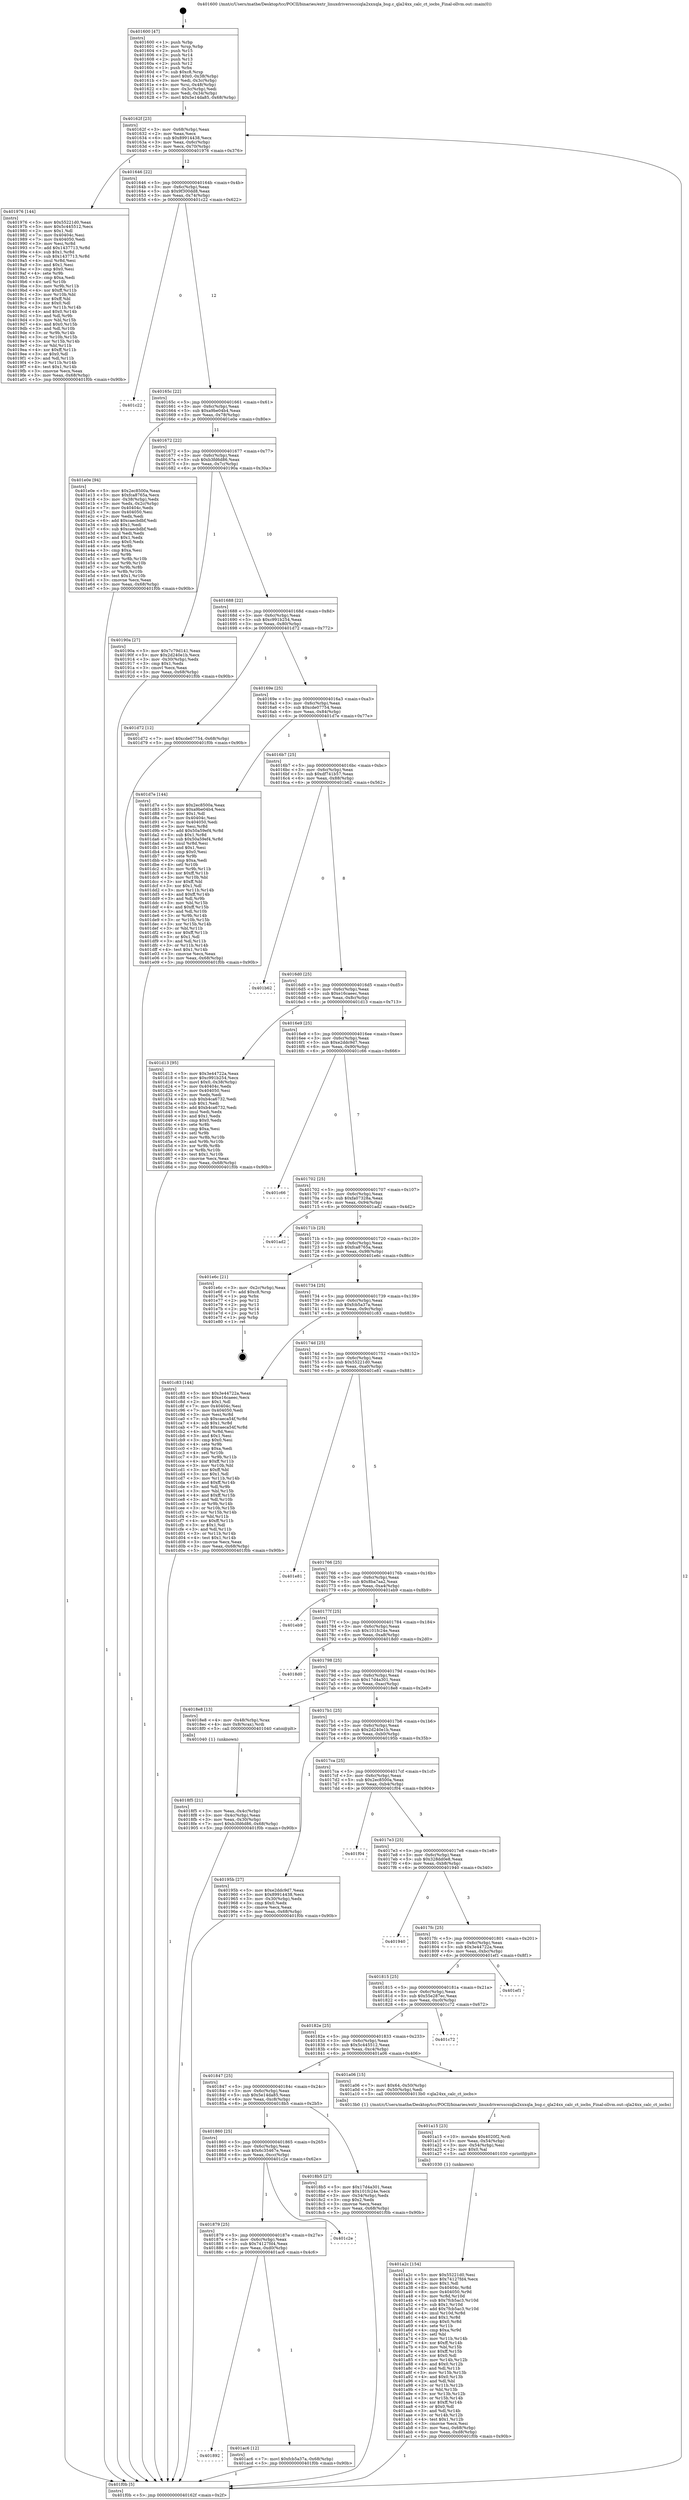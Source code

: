 digraph "0x401600" {
  label = "0x401600 (/mnt/c/Users/mathe/Desktop/tcc/POCII/binaries/extr_linuxdriversscsiqla2xxxqla_bsg.c_qla24xx_calc_ct_iocbs_Final-ollvm.out::main(0))"
  labelloc = "t"
  node[shape=record]

  Entry [label="",width=0.3,height=0.3,shape=circle,fillcolor=black,style=filled]
  "0x40162f" [label="{
     0x40162f [23]\l
     | [instrs]\l
     &nbsp;&nbsp;0x40162f \<+3\>: mov -0x68(%rbp),%eax\l
     &nbsp;&nbsp;0x401632 \<+2\>: mov %eax,%ecx\l
     &nbsp;&nbsp;0x401634 \<+6\>: sub $0x89914438,%ecx\l
     &nbsp;&nbsp;0x40163a \<+3\>: mov %eax,-0x6c(%rbp)\l
     &nbsp;&nbsp;0x40163d \<+3\>: mov %ecx,-0x70(%rbp)\l
     &nbsp;&nbsp;0x401640 \<+6\>: je 0000000000401976 \<main+0x376\>\l
  }"]
  "0x401976" [label="{
     0x401976 [144]\l
     | [instrs]\l
     &nbsp;&nbsp;0x401976 \<+5\>: mov $0x55221d0,%eax\l
     &nbsp;&nbsp;0x40197b \<+5\>: mov $0x5c445512,%ecx\l
     &nbsp;&nbsp;0x401980 \<+2\>: mov $0x1,%dl\l
     &nbsp;&nbsp;0x401982 \<+7\>: mov 0x40404c,%esi\l
     &nbsp;&nbsp;0x401989 \<+7\>: mov 0x404050,%edi\l
     &nbsp;&nbsp;0x401990 \<+3\>: mov %esi,%r8d\l
     &nbsp;&nbsp;0x401993 \<+7\>: add $0x1437713,%r8d\l
     &nbsp;&nbsp;0x40199a \<+4\>: sub $0x1,%r8d\l
     &nbsp;&nbsp;0x40199e \<+7\>: sub $0x1437713,%r8d\l
     &nbsp;&nbsp;0x4019a5 \<+4\>: imul %r8d,%esi\l
     &nbsp;&nbsp;0x4019a9 \<+3\>: and $0x1,%esi\l
     &nbsp;&nbsp;0x4019ac \<+3\>: cmp $0x0,%esi\l
     &nbsp;&nbsp;0x4019af \<+4\>: sete %r9b\l
     &nbsp;&nbsp;0x4019b3 \<+3\>: cmp $0xa,%edi\l
     &nbsp;&nbsp;0x4019b6 \<+4\>: setl %r10b\l
     &nbsp;&nbsp;0x4019ba \<+3\>: mov %r9b,%r11b\l
     &nbsp;&nbsp;0x4019bd \<+4\>: xor $0xff,%r11b\l
     &nbsp;&nbsp;0x4019c1 \<+3\>: mov %r10b,%bl\l
     &nbsp;&nbsp;0x4019c4 \<+3\>: xor $0xff,%bl\l
     &nbsp;&nbsp;0x4019c7 \<+3\>: xor $0x0,%dl\l
     &nbsp;&nbsp;0x4019ca \<+3\>: mov %r11b,%r14b\l
     &nbsp;&nbsp;0x4019cd \<+4\>: and $0x0,%r14b\l
     &nbsp;&nbsp;0x4019d1 \<+3\>: and %dl,%r9b\l
     &nbsp;&nbsp;0x4019d4 \<+3\>: mov %bl,%r15b\l
     &nbsp;&nbsp;0x4019d7 \<+4\>: and $0x0,%r15b\l
     &nbsp;&nbsp;0x4019db \<+3\>: and %dl,%r10b\l
     &nbsp;&nbsp;0x4019de \<+3\>: or %r9b,%r14b\l
     &nbsp;&nbsp;0x4019e1 \<+3\>: or %r10b,%r15b\l
     &nbsp;&nbsp;0x4019e4 \<+3\>: xor %r15b,%r14b\l
     &nbsp;&nbsp;0x4019e7 \<+3\>: or %bl,%r11b\l
     &nbsp;&nbsp;0x4019ea \<+4\>: xor $0xff,%r11b\l
     &nbsp;&nbsp;0x4019ee \<+3\>: or $0x0,%dl\l
     &nbsp;&nbsp;0x4019f1 \<+3\>: and %dl,%r11b\l
     &nbsp;&nbsp;0x4019f4 \<+3\>: or %r11b,%r14b\l
     &nbsp;&nbsp;0x4019f7 \<+4\>: test $0x1,%r14b\l
     &nbsp;&nbsp;0x4019fb \<+3\>: cmovne %ecx,%eax\l
     &nbsp;&nbsp;0x4019fe \<+3\>: mov %eax,-0x68(%rbp)\l
     &nbsp;&nbsp;0x401a01 \<+5\>: jmp 0000000000401f0b \<main+0x90b\>\l
  }"]
  "0x401646" [label="{
     0x401646 [22]\l
     | [instrs]\l
     &nbsp;&nbsp;0x401646 \<+5\>: jmp 000000000040164b \<main+0x4b\>\l
     &nbsp;&nbsp;0x40164b \<+3\>: mov -0x6c(%rbp),%eax\l
     &nbsp;&nbsp;0x40164e \<+5\>: sub $0x9f300dd8,%eax\l
     &nbsp;&nbsp;0x401653 \<+3\>: mov %eax,-0x74(%rbp)\l
     &nbsp;&nbsp;0x401656 \<+6\>: je 0000000000401c22 \<main+0x622\>\l
  }"]
  Exit [label="",width=0.3,height=0.3,shape=circle,fillcolor=black,style=filled,peripheries=2]
  "0x401c22" [label="{
     0x401c22\l
  }", style=dashed]
  "0x40165c" [label="{
     0x40165c [22]\l
     | [instrs]\l
     &nbsp;&nbsp;0x40165c \<+5\>: jmp 0000000000401661 \<main+0x61\>\l
     &nbsp;&nbsp;0x401661 \<+3\>: mov -0x6c(%rbp),%eax\l
     &nbsp;&nbsp;0x401664 \<+5\>: sub $0xa9be04b4,%eax\l
     &nbsp;&nbsp;0x401669 \<+3\>: mov %eax,-0x78(%rbp)\l
     &nbsp;&nbsp;0x40166c \<+6\>: je 0000000000401e0e \<main+0x80e\>\l
  }"]
  "0x401892" [label="{
     0x401892\l
  }", style=dashed]
  "0x401e0e" [label="{
     0x401e0e [94]\l
     | [instrs]\l
     &nbsp;&nbsp;0x401e0e \<+5\>: mov $0x2ec8500a,%eax\l
     &nbsp;&nbsp;0x401e13 \<+5\>: mov $0xfca8765a,%ecx\l
     &nbsp;&nbsp;0x401e18 \<+3\>: mov -0x38(%rbp),%edx\l
     &nbsp;&nbsp;0x401e1b \<+3\>: mov %edx,-0x2c(%rbp)\l
     &nbsp;&nbsp;0x401e1e \<+7\>: mov 0x40404c,%edx\l
     &nbsp;&nbsp;0x401e25 \<+7\>: mov 0x404050,%esi\l
     &nbsp;&nbsp;0x401e2c \<+2\>: mov %edx,%edi\l
     &nbsp;&nbsp;0x401e2e \<+6\>: add $0xcaecbdbf,%edi\l
     &nbsp;&nbsp;0x401e34 \<+3\>: sub $0x1,%edi\l
     &nbsp;&nbsp;0x401e37 \<+6\>: sub $0xcaecbdbf,%edi\l
     &nbsp;&nbsp;0x401e3d \<+3\>: imul %edi,%edx\l
     &nbsp;&nbsp;0x401e40 \<+3\>: and $0x1,%edx\l
     &nbsp;&nbsp;0x401e43 \<+3\>: cmp $0x0,%edx\l
     &nbsp;&nbsp;0x401e46 \<+4\>: sete %r8b\l
     &nbsp;&nbsp;0x401e4a \<+3\>: cmp $0xa,%esi\l
     &nbsp;&nbsp;0x401e4d \<+4\>: setl %r9b\l
     &nbsp;&nbsp;0x401e51 \<+3\>: mov %r8b,%r10b\l
     &nbsp;&nbsp;0x401e54 \<+3\>: and %r9b,%r10b\l
     &nbsp;&nbsp;0x401e57 \<+3\>: xor %r9b,%r8b\l
     &nbsp;&nbsp;0x401e5a \<+3\>: or %r8b,%r10b\l
     &nbsp;&nbsp;0x401e5d \<+4\>: test $0x1,%r10b\l
     &nbsp;&nbsp;0x401e61 \<+3\>: cmovne %ecx,%eax\l
     &nbsp;&nbsp;0x401e64 \<+3\>: mov %eax,-0x68(%rbp)\l
     &nbsp;&nbsp;0x401e67 \<+5\>: jmp 0000000000401f0b \<main+0x90b\>\l
  }"]
  "0x401672" [label="{
     0x401672 [22]\l
     | [instrs]\l
     &nbsp;&nbsp;0x401672 \<+5\>: jmp 0000000000401677 \<main+0x77\>\l
     &nbsp;&nbsp;0x401677 \<+3\>: mov -0x6c(%rbp),%eax\l
     &nbsp;&nbsp;0x40167a \<+5\>: sub $0xb3fd6d86,%eax\l
     &nbsp;&nbsp;0x40167f \<+3\>: mov %eax,-0x7c(%rbp)\l
     &nbsp;&nbsp;0x401682 \<+6\>: je 000000000040190a \<main+0x30a\>\l
  }"]
  "0x401ac6" [label="{
     0x401ac6 [12]\l
     | [instrs]\l
     &nbsp;&nbsp;0x401ac6 \<+7\>: movl $0xfcb5a37a,-0x68(%rbp)\l
     &nbsp;&nbsp;0x401acd \<+5\>: jmp 0000000000401f0b \<main+0x90b\>\l
  }"]
  "0x40190a" [label="{
     0x40190a [27]\l
     | [instrs]\l
     &nbsp;&nbsp;0x40190a \<+5\>: mov $0x7c79d141,%eax\l
     &nbsp;&nbsp;0x40190f \<+5\>: mov $0x2d240e1b,%ecx\l
     &nbsp;&nbsp;0x401914 \<+3\>: mov -0x30(%rbp),%edx\l
     &nbsp;&nbsp;0x401917 \<+3\>: cmp $0x1,%edx\l
     &nbsp;&nbsp;0x40191a \<+3\>: cmovl %ecx,%eax\l
     &nbsp;&nbsp;0x40191d \<+3\>: mov %eax,-0x68(%rbp)\l
     &nbsp;&nbsp;0x401920 \<+5\>: jmp 0000000000401f0b \<main+0x90b\>\l
  }"]
  "0x401688" [label="{
     0x401688 [22]\l
     | [instrs]\l
     &nbsp;&nbsp;0x401688 \<+5\>: jmp 000000000040168d \<main+0x8d\>\l
     &nbsp;&nbsp;0x40168d \<+3\>: mov -0x6c(%rbp),%eax\l
     &nbsp;&nbsp;0x401690 \<+5\>: sub $0xc991b254,%eax\l
     &nbsp;&nbsp;0x401695 \<+3\>: mov %eax,-0x80(%rbp)\l
     &nbsp;&nbsp;0x401698 \<+6\>: je 0000000000401d72 \<main+0x772\>\l
  }"]
  "0x401879" [label="{
     0x401879 [25]\l
     | [instrs]\l
     &nbsp;&nbsp;0x401879 \<+5\>: jmp 000000000040187e \<main+0x27e\>\l
     &nbsp;&nbsp;0x40187e \<+3\>: mov -0x6c(%rbp),%eax\l
     &nbsp;&nbsp;0x401881 \<+5\>: sub $0x74127fd4,%eax\l
     &nbsp;&nbsp;0x401886 \<+6\>: mov %eax,-0xd0(%rbp)\l
     &nbsp;&nbsp;0x40188c \<+6\>: je 0000000000401ac6 \<main+0x4c6\>\l
  }"]
  "0x401d72" [label="{
     0x401d72 [12]\l
     | [instrs]\l
     &nbsp;&nbsp;0x401d72 \<+7\>: movl $0xcde07754,-0x68(%rbp)\l
     &nbsp;&nbsp;0x401d79 \<+5\>: jmp 0000000000401f0b \<main+0x90b\>\l
  }"]
  "0x40169e" [label="{
     0x40169e [25]\l
     | [instrs]\l
     &nbsp;&nbsp;0x40169e \<+5\>: jmp 00000000004016a3 \<main+0xa3\>\l
     &nbsp;&nbsp;0x4016a3 \<+3\>: mov -0x6c(%rbp),%eax\l
     &nbsp;&nbsp;0x4016a6 \<+5\>: sub $0xcde07754,%eax\l
     &nbsp;&nbsp;0x4016ab \<+6\>: mov %eax,-0x84(%rbp)\l
     &nbsp;&nbsp;0x4016b1 \<+6\>: je 0000000000401d7e \<main+0x77e\>\l
  }"]
  "0x401c2e" [label="{
     0x401c2e\l
  }", style=dashed]
  "0x401d7e" [label="{
     0x401d7e [144]\l
     | [instrs]\l
     &nbsp;&nbsp;0x401d7e \<+5\>: mov $0x2ec8500a,%eax\l
     &nbsp;&nbsp;0x401d83 \<+5\>: mov $0xa9be04b4,%ecx\l
     &nbsp;&nbsp;0x401d88 \<+2\>: mov $0x1,%dl\l
     &nbsp;&nbsp;0x401d8a \<+7\>: mov 0x40404c,%esi\l
     &nbsp;&nbsp;0x401d91 \<+7\>: mov 0x404050,%edi\l
     &nbsp;&nbsp;0x401d98 \<+3\>: mov %esi,%r8d\l
     &nbsp;&nbsp;0x401d9b \<+7\>: add $0x50a59ef4,%r8d\l
     &nbsp;&nbsp;0x401da2 \<+4\>: sub $0x1,%r8d\l
     &nbsp;&nbsp;0x401da6 \<+7\>: sub $0x50a59ef4,%r8d\l
     &nbsp;&nbsp;0x401dad \<+4\>: imul %r8d,%esi\l
     &nbsp;&nbsp;0x401db1 \<+3\>: and $0x1,%esi\l
     &nbsp;&nbsp;0x401db4 \<+3\>: cmp $0x0,%esi\l
     &nbsp;&nbsp;0x401db7 \<+4\>: sete %r9b\l
     &nbsp;&nbsp;0x401dbb \<+3\>: cmp $0xa,%edi\l
     &nbsp;&nbsp;0x401dbe \<+4\>: setl %r10b\l
     &nbsp;&nbsp;0x401dc2 \<+3\>: mov %r9b,%r11b\l
     &nbsp;&nbsp;0x401dc5 \<+4\>: xor $0xff,%r11b\l
     &nbsp;&nbsp;0x401dc9 \<+3\>: mov %r10b,%bl\l
     &nbsp;&nbsp;0x401dcc \<+3\>: xor $0xff,%bl\l
     &nbsp;&nbsp;0x401dcf \<+3\>: xor $0x1,%dl\l
     &nbsp;&nbsp;0x401dd2 \<+3\>: mov %r11b,%r14b\l
     &nbsp;&nbsp;0x401dd5 \<+4\>: and $0xff,%r14b\l
     &nbsp;&nbsp;0x401dd9 \<+3\>: and %dl,%r9b\l
     &nbsp;&nbsp;0x401ddc \<+3\>: mov %bl,%r15b\l
     &nbsp;&nbsp;0x401ddf \<+4\>: and $0xff,%r15b\l
     &nbsp;&nbsp;0x401de3 \<+3\>: and %dl,%r10b\l
     &nbsp;&nbsp;0x401de6 \<+3\>: or %r9b,%r14b\l
     &nbsp;&nbsp;0x401de9 \<+3\>: or %r10b,%r15b\l
     &nbsp;&nbsp;0x401dec \<+3\>: xor %r15b,%r14b\l
     &nbsp;&nbsp;0x401def \<+3\>: or %bl,%r11b\l
     &nbsp;&nbsp;0x401df2 \<+4\>: xor $0xff,%r11b\l
     &nbsp;&nbsp;0x401df6 \<+3\>: or $0x1,%dl\l
     &nbsp;&nbsp;0x401df9 \<+3\>: and %dl,%r11b\l
     &nbsp;&nbsp;0x401dfc \<+3\>: or %r11b,%r14b\l
     &nbsp;&nbsp;0x401dff \<+4\>: test $0x1,%r14b\l
     &nbsp;&nbsp;0x401e03 \<+3\>: cmovne %ecx,%eax\l
     &nbsp;&nbsp;0x401e06 \<+3\>: mov %eax,-0x68(%rbp)\l
     &nbsp;&nbsp;0x401e09 \<+5\>: jmp 0000000000401f0b \<main+0x90b\>\l
  }"]
  "0x4016b7" [label="{
     0x4016b7 [25]\l
     | [instrs]\l
     &nbsp;&nbsp;0x4016b7 \<+5\>: jmp 00000000004016bc \<main+0xbc\>\l
     &nbsp;&nbsp;0x4016bc \<+3\>: mov -0x6c(%rbp),%eax\l
     &nbsp;&nbsp;0x4016bf \<+5\>: sub $0xdf741b57,%eax\l
     &nbsp;&nbsp;0x4016c4 \<+6\>: mov %eax,-0x88(%rbp)\l
     &nbsp;&nbsp;0x4016ca \<+6\>: je 0000000000401b62 \<main+0x562\>\l
  }"]
  "0x401a2c" [label="{
     0x401a2c [154]\l
     | [instrs]\l
     &nbsp;&nbsp;0x401a2c \<+5\>: mov $0x55221d0,%esi\l
     &nbsp;&nbsp;0x401a31 \<+5\>: mov $0x74127fd4,%ecx\l
     &nbsp;&nbsp;0x401a36 \<+2\>: mov $0x1,%dl\l
     &nbsp;&nbsp;0x401a38 \<+8\>: mov 0x40404c,%r8d\l
     &nbsp;&nbsp;0x401a40 \<+8\>: mov 0x404050,%r9d\l
     &nbsp;&nbsp;0x401a48 \<+3\>: mov %r8d,%r10d\l
     &nbsp;&nbsp;0x401a4b \<+7\>: sub $0x7fcb5ac3,%r10d\l
     &nbsp;&nbsp;0x401a52 \<+4\>: sub $0x1,%r10d\l
     &nbsp;&nbsp;0x401a56 \<+7\>: add $0x7fcb5ac3,%r10d\l
     &nbsp;&nbsp;0x401a5d \<+4\>: imul %r10d,%r8d\l
     &nbsp;&nbsp;0x401a61 \<+4\>: and $0x1,%r8d\l
     &nbsp;&nbsp;0x401a65 \<+4\>: cmp $0x0,%r8d\l
     &nbsp;&nbsp;0x401a69 \<+4\>: sete %r11b\l
     &nbsp;&nbsp;0x401a6d \<+4\>: cmp $0xa,%r9d\l
     &nbsp;&nbsp;0x401a71 \<+3\>: setl %bl\l
     &nbsp;&nbsp;0x401a74 \<+3\>: mov %r11b,%r14b\l
     &nbsp;&nbsp;0x401a77 \<+4\>: xor $0xff,%r14b\l
     &nbsp;&nbsp;0x401a7b \<+3\>: mov %bl,%r15b\l
     &nbsp;&nbsp;0x401a7e \<+4\>: xor $0xff,%r15b\l
     &nbsp;&nbsp;0x401a82 \<+3\>: xor $0x0,%dl\l
     &nbsp;&nbsp;0x401a85 \<+3\>: mov %r14b,%r12b\l
     &nbsp;&nbsp;0x401a88 \<+4\>: and $0x0,%r12b\l
     &nbsp;&nbsp;0x401a8c \<+3\>: and %dl,%r11b\l
     &nbsp;&nbsp;0x401a8f \<+3\>: mov %r15b,%r13b\l
     &nbsp;&nbsp;0x401a92 \<+4\>: and $0x0,%r13b\l
     &nbsp;&nbsp;0x401a96 \<+2\>: and %dl,%bl\l
     &nbsp;&nbsp;0x401a98 \<+3\>: or %r11b,%r12b\l
     &nbsp;&nbsp;0x401a9b \<+3\>: or %bl,%r13b\l
     &nbsp;&nbsp;0x401a9e \<+3\>: xor %r13b,%r12b\l
     &nbsp;&nbsp;0x401aa1 \<+3\>: or %r15b,%r14b\l
     &nbsp;&nbsp;0x401aa4 \<+4\>: xor $0xff,%r14b\l
     &nbsp;&nbsp;0x401aa8 \<+3\>: or $0x0,%dl\l
     &nbsp;&nbsp;0x401aab \<+3\>: and %dl,%r14b\l
     &nbsp;&nbsp;0x401aae \<+3\>: or %r14b,%r12b\l
     &nbsp;&nbsp;0x401ab1 \<+4\>: test $0x1,%r12b\l
     &nbsp;&nbsp;0x401ab5 \<+3\>: cmovne %ecx,%esi\l
     &nbsp;&nbsp;0x401ab8 \<+3\>: mov %esi,-0x68(%rbp)\l
     &nbsp;&nbsp;0x401abb \<+6\>: mov %eax,-0xd8(%rbp)\l
     &nbsp;&nbsp;0x401ac1 \<+5\>: jmp 0000000000401f0b \<main+0x90b\>\l
  }"]
  "0x401b62" [label="{
     0x401b62\l
  }", style=dashed]
  "0x4016d0" [label="{
     0x4016d0 [25]\l
     | [instrs]\l
     &nbsp;&nbsp;0x4016d0 \<+5\>: jmp 00000000004016d5 \<main+0xd5\>\l
     &nbsp;&nbsp;0x4016d5 \<+3\>: mov -0x6c(%rbp),%eax\l
     &nbsp;&nbsp;0x4016d8 \<+5\>: sub $0xe16caeec,%eax\l
     &nbsp;&nbsp;0x4016dd \<+6\>: mov %eax,-0x8c(%rbp)\l
     &nbsp;&nbsp;0x4016e3 \<+6\>: je 0000000000401d13 \<main+0x713\>\l
  }"]
  "0x401a15" [label="{
     0x401a15 [23]\l
     | [instrs]\l
     &nbsp;&nbsp;0x401a15 \<+10\>: movabs $0x4020f2,%rdi\l
     &nbsp;&nbsp;0x401a1f \<+3\>: mov %eax,-0x54(%rbp)\l
     &nbsp;&nbsp;0x401a22 \<+3\>: mov -0x54(%rbp),%esi\l
     &nbsp;&nbsp;0x401a25 \<+2\>: mov $0x0,%al\l
     &nbsp;&nbsp;0x401a27 \<+5\>: call 0000000000401030 \<printf@plt\>\l
     | [calls]\l
     &nbsp;&nbsp;0x401030 \{1\} (unknown)\l
  }"]
  "0x401d13" [label="{
     0x401d13 [95]\l
     | [instrs]\l
     &nbsp;&nbsp;0x401d13 \<+5\>: mov $0x3e44722a,%eax\l
     &nbsp;&nbsp;0x401d18 \<+5\>: mov $0xc991b254,%ecx\l
     &nbsp;&nbsp;0x401d1d \<+7\>: movl $0x0,-0x38(%rbp)\l
     &nbsp;&nbsp;0x401d24 \<+7\>: mov 0x40404c,%edx\l
     &nbsp;&nbsp;0x401d2b \<+7\>: mov 0x404050,%esi\l
     &nbsp;&nbsp;0x401d32 \<+2\>: mov %edx,%edi\l
     &nbsp;&nbsp;0x401d34 \<+6\>: sub $0xb4ca6732,%edi\l
     &nbsp;&nbsp;0x401d3a \<+3\>: sub $0x1,%edi\l
     &nbsp;&nbsp;0x401d3d \<+6\>: add $0xb4ca6732,%edi\l
     &nbsp;&nbsp;0x401d43 \<+3\>: imul %edi,%edx\l
     &nbsp;&nbsp;0x401d46 \<+3\>: and $0x1,%edx\l
     &nbsp;&nbsp;0x401d49 \<+3\>: cmp $0x0,%edx\l
     &nbsp;&nbsp;0x401d4c \<+4\>: sete %r8b\l
     &nbsp;&nbsp;0x401d50 \<+3\>: cmp $0xa,%esi\l
     &nbsp;&nbsp;0x401d53 \<+4\>: setl %r9b\l
     &nbsp;&nbsp;0x401d57 \<+3\>: mov %r8b,%r10b\l
     &nbsp;&nbsp;0x401d5a \<+3\>: and %r9b,%r10b\l
     &nbsp;&nbsp;0x401d5d \<+3\>: xor %r9b,%r8b\l
     &nbsp;&nbsp;0x401d60 \<+3\>: or %r8b,%r10b\l
     &nbsp;&nbsp;0x401d63 \<+4\>: test $0x1,%r10b\l
     &nbsp;&nbsp;0x401d67 \<+3\>: cmovne %ecx,%eax\l
     &nbsp;&nbsp;0x401d6a \<+3\>: mov %eax,-0x68(%rbp)\l
     &nbsp;&nbsp;0x401d6d \<+5\>: jmp 0000000000401f0b \<main+0x90b\>\l
  }"]
  "0x4016e9" [label="{
     0x4016e9 [25]\l
     | [instrs]\l
     &nbsp;&nbsp;0x4016e9 \<+5\>: jmp 00000000004016ee \<main+0xee\>\l
     &nbsp;&nbsp;0x4016ee \<+3\>: mov -0x6c(%rbp),%eax\l
     &nbsp;&nbsp;0x4016f1 \<+5\>: sub $0xe2ddc9d7,%eax\l
     &nbsp;&nbsp;0x4016f6 \<+6\>: mov %eax,-0x90(%rbp)\l
     &nbsp;&nbsp;0x4016fc \<+6\>: je 0000000000401c66 \<main+0x666\>\l
  }"]
  "0x4018f5" [label="{
     0x4018f5 [21]\l
     | [instrs]\l
     &nbsp;&nbsp;0x4018f5 \<+3\>: mov %eax,-0x4c(%rbp)\l
     &nbsp;&nbsp;0x4018f8 \<+3\>: mov -0x4c(%rbp),%eax\l
     &nbsp;&nbsp;0x4018fb \<+3\>: mov %eax,-0x30(%rbp)\l
     &nbsp;&nbsp;0x4018fe \<+7\>: movl $0xb3fd6d86,-0x68(%rbp)\l
     &nbsp;&nbsp;0x401905 \<+5\>: jmp 0000000000401f0b \<main+0x90b\>\l
  }"]
  "0x401c66" [label="{
     0x401c66\l
  }", style=dashed]
  "0x401702" [label="{
     0x401702 [25]\l
     | [instrs]\l
     &nbsp;&nbsp;0x401702 \<+5\>: jmp 0000000000401707 \<main+0x107\>\l
     &nbsp;&nbsp;0x401707 \<+3\>: mov -0x6c(%rbp),%eax\l
     &nbsp;&nbsp;0x40170a \<+5\>: sub $0xfa07328a,%eax\l
     &nbsp;&nbsp;0x40170f \<+6\>: mov %eax,-0x94(%rbp)\l
     &nbsp;&nbsp;0x401715 \<+6\>: je 0000000000401ad2 \<main+0x4d2\>\l
  }"]
  "0x401600" [label="{
     0x401600 [47]\l
     | [instrs]\l
     &nbsp;&nbsp;0x401600 \<+1\>: push %rbp\l
     &nbsp;&nbsp;0x401601 \<+3\>: mov %rsp,%rbp\l
     &nbsp;&nbsp;0x401604 \<+2\>: push %r15\l
     &nbsp;&nbsp;0x401606 \<+2\>: push %r14\l
     &nbsp;&nbsp;0x401608 \<+2\>: push %r13\l
     &nbsp;&nbsp;0x40160a \<+2\>: push %r12\l
     &nbsp;&nbsp;0x40160c \<+1\>: push %rbx\l
     &nbsp;&nbsp;0x40160d \<+7\>: sub $0xc8,%rsp\l
     &nbsp;&nbsp;0x401614 \<+7\>: movl $0x0,-0x38(%rbp)\l
     &nbsp;&nbsp;0x40161b \<+3\>: mov %edi,-0x3c(%rbp)\l
     &nbsp;&nbsp;0x40161e \<+4\>: mov %rsi,-0x48(%rbp)\l
     &nbsp;&nbsp;0x401622 \<+3\>: mov -0x3c(%rbp),%edi\l
     &nbsp;&nbsp;0x401625 \<+3\>: mov %edi,-0x34(%rbp)\l
     &nbsp;&nbsp;0x401628 \<+7\>: movl $0x5e14da85,-0x68(%rbp)\l
  }"]
  "0x401ad2" [label="{
     0x401ad2\l
  }", style=dashed]
  "0x40171b" [label="{
     0x40171b [25]\l
     | [instrs]\l
     &nbsp;&nbsp;0x40171b \<+5\>: jmp 0000000000401720 \<main+0x120\>\l
     &nbsp;&nbsp;0x401720 \<+3\>: mov -0x6c(%rbp),%eax\l
     &nbsp;&nbsp;0x401723 \<+5\>: sub $0xfca8765a,%eax\l
     &nbsp;&nbsp;0x401728 \<+6\>: mov %eax,-0x98(%rbp)\l
     &nbsp;&nbsp;0x40172e \<+6\>: je 0000000000401e6c \<main+0x86c\>\l
  }"]
  "0x401f0b" [label="{
     0x401f0b [5]\l
     | [instrs]\l
     &nbsp;&nbsp;0x401f0b \<+5\>: jmp 000000000040162f \<main+0x2f\>\l
  }"]
  "0x401e6c" [label="{
     0x401e6c [21]\l
     | [instrs]\l
     &nbsp;&nbsp;0x401e6c \<+3\>: mov -0x2c(%rbp),%eax\l
     &nbsp;&nbsp;0x401e6f \<+7\>: add $0xc8,%rsp\l
     &nbsp;&nbsp;0x401e76 \<+1\>: pop %rbx\l
     &nbsp;&nbsp;0x401e77 \<+2\>: pop %r12\l
     &nbsp;&nbsp;0x401e79 \<+2\>: pop %r13\l
     &nbsp;&nbsp;0x401e7b \<+2\>: pop %r14\l
     &nbsp;&nbsp;0x401e7d \<+2\>: pop %r15\l
     &nbsp;&nbsp;0x401e7f \<+1\>: pop %rbp\l
     &nbsp;&nbsp;0x401e80 \<+1\>: ret\l
  }"]
  "0x401734" [label="{
     0x401734 [25]\l
     | [instrs]\l
     &nbsp;&nbsp;0x401734 \<+5\>: jmp 0000000000401739 \<main+0x139\>\l
     &nbsp;&nbsp;0x401739 \<+3\>: mov -0x6c(%rbp),%eax\l
     &nbsp;&nbsp;0x40173c \<+5\>: sub $0xfcb5a37a,%eax\l
     &nbsp;&nbsp;0x401741 \<+6\>: mov %eax,-0x9c(%rbp)\l
     &nbsp;&nbsp;0x401747 \<+6\>: je 0000000000401c83 \<main+0x683\>\l
  }"]
  "0x401860" [label="{
     0x401860 [25]\l
     | [instrs]\l
     &nbsp;&nbsp;0x401860 \<+5\>: jmp 0000000000401865 \<main+0x265\>\l
     &nbsp;&nbsp;0x401865 \<+3\>: mov -0x6c(%rbp),%eax\l
     &nbsp;&nbsp;0x401868 \<+5\>: sub $0x6c35467e,%eax\l
     &nbsp;&nbsp;0x40186d \<+6\>: mov %eax,-0xcc(%rbp)\l
     &nbsp;&nbsp;0x401873 \<+6\>: je 0000000000401c2e \<main+0x62e\>\l
  }"]
  "0x401c83" [label="{
     0x401c83 [144]\l
     | [instrs]\l
     &nbsp;&nbsp;0x401c83 \<+5\>: mov $0x3e44722a,%eax\l
     &nbsp;&nbsp;0x401c88 \<+5\>: mov $0xe16caeec,%ecx\l
     &nbsp;&nbsp;0x401c8d \<+2\>: mov $0x1,%dl\l
     &nbsp;&nbsp;0x401c8f \<+7\>: mov 0x40404c,%esi\l
     &nbsp;&nbsp;0x401c96 \<+7\>: mov 0x404050,%edi\l
     &nbsp;&nbsp;0x401c9d \<+3\>: mov %esi,%r8d\l
     &nbsp;&nbsp;0x401ca0 \<+7\>: sub $0xcaeca54f,%r8d\l
     &nbsp;&nbsp;0x401ca7 \<+4\>: sub $0x1,%r8d\l
     &nbsp;&nbsp;0x401cab \<+7\>: add $0xcaeca54f,%r8d\l
     &nbsp;&nbsp;0x401cb2 \<+4\>: imul %r8d,%esi\l
     &nbsp;&nbsp;0x401cb6 \<+3\>: and $0x1,%esi\l
     &nbsp;&nbsp;0x401cb9 \<+3\>: cmp $0x0,%esi\l
     &nbsp;&nbsp;0x401cbc \<+4\>: sete %r9b\l
     &nbsp;&nbsp;0x401cc0 \<+3\>: cmp $0xa,%edi\l
     &nbsp;&nbsp;0x401cc3 \<+4\>: setl %r10b\l
     &nbsp;&nbsp;0x401cc7 \<+3\>: mov %r9b,%r11b\l
     &nbsp;&nbsp;0x401cca \<+4\>: xor $0xff,%r11b\l
     &nbsp;&nbsp;0x401cce \<+3\>: mov %r10b,%bl\l
     &nbsp;&nbsp;0x401cd1 \<+3\>: xor $0xff,%bl\l
     &nbsp;&nbsp;0x401cd4 \<+3\>: xor $0x1,%dl\l
     &nbsp;&nbsp;0x401cd7 \<+3\>: mov %r11b,%r14b\l
     &nbsp;&nbsp;0x401cda \<+4\>: and $0xff,%r14b\l
     &nbsp;&nbsp;0x401cde \<+3\>: and %dl,%r9b\l
     &nbsp;&nbsp;0x401ce1 \<+3\>: mov %bl,%r15b\l
     &nbsp;&nbsp;0x401ce4 \<+4\>: and $0xff,%r15b\l
     &nbsp;&nbsp;0x401ce8 \<+3\>: and %dl,%r10b\l
     &nbsp;&nbsp;0x401ceb \<+3\>: or %r9b,%r14b\l
     &nbsp;&nbsp;0x401cee \<+3\>: or %r10b,%r15b\l
     &nbsp;&nbsp;0x401cf1 \<+3\>: xor %r15b,%r14b\l
     &nbsp;&nbsp;0x401cf4 \<+3\>: or %bl,%r11b\l
     &nbsp;&nbsp;0x401cf7 \<+4\>: xor $0xff,%r11b\l
     &nbsp;&nbsp;0x401cfb \<+3\>: or $0x1,%dl\l
     &nbsp;&nbsp;0x401cfe \<+3\>: and %dl,%r11b\l
     &nbsp;&nbsp;0x401d01 \<+3\>: or %r11b,%r14b\l
     &nbsp;&nbsp;0x401d04 \<+4\>: test $0x1,%r14b\l
     &nbsp;&nbsp;0x401d08 \<+3\>: cmovne %ecx,%eax\l
     &nbsp;&nbsp;0x401d0b \<+3\>: mov %eax,-0x68(%rbp)\l
     &nbsp;&nbsp;0x401d0e \<+5\>: jmp 0000000000401f0b \<main+0x90b\>\l
  }"]
  "0x40174d" [label="{
     0x40174d [25]\l
     | [instrs]\l
     &nbsp;&nbsp;0x40174d \<+5\>: jmp 0000000000401752 \<main+0x152\>\l
     &nbsp;&nbsp;0x401752 \<+3\>: mov -0x6c(%rbp),%eax\l
     &nbsp;&nbsp;0x401755 \<+5\>: sub $0x55221d0,%eax\l
     &nbsp;&nbsp;0x40175a \<+6\>: mov %eax,-0xa0(%rbp)\l
     &nbsp;&nbsp;0x401760 \<+6\>: je 0000000000401e81 \<main+0x881\>\l
  }"]
  "0x4018b5" [label="{
     0x4018b5 [27]\l
     | [instrs]\l
     &nbsp;&nbsp;0x4018b5 \<+5\>: mov $0x17d4a301,%eax\l
     &nbsp;&nbsp;0x4018ba \<+5\>: mov $0x101fc24e,%ecx\l
     &nbsp;&nbsp;0x4018bf \<+3\>: mov -0x34(%rbp),%edx\l
     &nbsp;&nbsp;0x4018c2 \<+3\>: cmp $0x2,%edx\l
     &nbsp;&nbsp;0x4018c5 \<+3\>: cmovne %ecx,%eax\l
     &nbsp;&nbsp;0x4018c8 \<+3\>: mov %eax,-0x68(%rbp)\l
     &nbsp;&nbsp;0x4018cb \<+5\>: jmp 0000000000401f0b \<main+0x90b\>\l
  }"]
  "0x401e81" [label="{
     0x401e81\l
  }", style=dashed]
  "0x401766" [label="{
     0x401766 [25]\l
     | [instrs]\l
     &nbsp;&nbsp;0x401766 \<+5\>: jmp 000000000040176b \<main+0x16b\>\l
     &nbsp;&nbsp;0x40176b \<+3\>: mov -0x6c(%rbp),%eax\l
     &nbsp;&nbsp;0x40176e \<+5\>: sub $0x8ba7aa2,%eax\l
     &nbsp;&nbsp;0x401773 \<+6\>: mov %eax,-0xa4(%rbp)\l
     &nbsp;&nbsp;0x401779 \<+6\>: je 0000000000401eb9 \<main+0x8b9\>\l
  }"]
  "0x401847" [label="{
     0x401847 [25]\l
     | [instrs]\l
     &nbsp;&nbsp;0x401847 \<+5\>: jmp 000000000040184c \<main+0x24c\>\l
     &nbsp;&nbsp;0x40184c \<+3\>: mov -0x6c(%rbp),%eax\l
     &nbsp;&nbsp;0x40184f \<+5\>: sub $0x5e14da85,%eax\l
     &nbsp;&nbsp;0x401854 \<+6\>: mov %eax,-0xc8(%rbp)\l
     &nbsp;&nbsp;0x40185a \<+6\>: je 00000000004018b5 \<main+0x2b5\>\l
  }"]
  "0x401eb9" [label="{
     0x401eb9\l
  }", style=dashed]
  "0x40177f" [label="{
     0x40177f [25]\l
     | [instrs]\l
     &nbsp;&nbsp;0x40177f \<+5\>: jmp 0000000000401784 \<main+0x184\>\l
     &nbsp;&nbsp;0x401784 \<+3\>: mov -0x6c(%rbp),%eax\l
     &nbsp;&nbsp;0x401787 \<+5\>: sub $0x101fc24e,%eax\l
     &nbsp;&nbsp;0x40178c \<+6\>: mov %eax,-0xa8(%rbp)\l
     &nbsp;&nbsp;0x401792 \<+6\>: je 00000000004018d0 \<main+0x2d0\>\l
  }"]
  "0x401a06" [label="{
     0x401a06 [15]\l
     | [instrs]\l
     &nbsp;&nbsp;0x401a06 \<+7\>: movl $0x64,-0x50(%rbp)\l
     &nbsp;&nbsp;0x401a0d \<+3\>: mov -0x50(%rbp),%edi\l
     &nbsp;&nbsp;0x401a10 \<+5\>: call 00000000004013b0 \<qla24xx_calc_ct_iocbs\>\l
     | [calls]\l
     &nbsp;&nbsp;0x4013b0 \{1\} (/mnt/c/Users/mathe/Desktop/tcc/POCII/binaries/extr_linuxdriversscsiqla2xxxqla_bsg.c_qla24xx_calc_ct_iocbs_Final-ollvm.out::qla24xx_calc_ct_iocbs)\l
  }"]
  "0x4018d0" [label="{
     0x4018d0\l
  }", style=dashed]
  "0x401798" [label="{
     0x401798 [25]\l
     | [instrs]\l
     &nbsp;&nbsp;0x401798 \<+5\>: jmp 000000000040179d \<main+0x19d\>\l
     &nbsp;&nbsp;0x40179d \<+3\>: mov -0x6c(%rbp),%eax\l
     &nbsp;&nbsp;0x4017a0 \<+5\>: sub $0x17d4a301,%eax\l
     &nbsp;&nbsp;0x4017a5 \<+6\>: mov %eax,-0xac(%rbp)\l
     &nbsp;&nbsp;0x4017ab \<+6\>: je 00000000004018e8 \<main+0x2e8\>\l
  }"]
  "0x40182e" [label="{
     0x40182e [25]\l
     | [instrs]\l
     &nbsp;&nbsp;0x40182e \<+5\>: jmp 0000000000401833 \<main+0x233\>\l
     &nbsp;&nbsp;0x401833 \<+3\>: mov -0x6c(%rbp),%eax\l
     &nbsp;&nbsp;0x401836 \<+5\>: sub $0x5c445512,%eax\l
     &nbsp;&nbsp;0x40183b \<+6\>: mov %eax,-0xc4(%rbp)\l
     &nbsp;&nbsp;0x401841 \<+6\>: je 0000000000401a06 \<main+0x406\>\l
  }"]
  "0x4018e8" [label="{
     0x4018e8 [13]\l
     | [instrs]\l
     &nbsp;&nbsp;0x4018e8 \<+4\>: mov -0x48(%rbp),%rax\l
     &nbsp;&nbsp;0x4018ec \<+4\>: mov 0x8(%rax),%rdi\l
     &nbsp;&nbsp;0x4018f0 \<+5\>: call 0000000000401040 \<atoi@plt\>\l
     | [calls]\l
     &nbsp;&nbsp;0x401040 \{1\} (unknown)\l
  }"]
  "0x4017b1" [label="{
     0x4017b1 [25]\l
     | [instrs]\l
     &nbsp;&nbsp;0x4017b1 \<+5\>: jmp 00000000004017b6 \<main+0x1b6\>\l
     &nbsp;&nbsp;0x4017b6 \<+3\>: mov -0x6c(%rbp),%eax\l
     &nbsp;&nbsp;0x4017b9 \<+5\>: sub $0x2d240e1b,%eax\l
     &nbsp;&nbsp;0x4017be \<+6\>: mov %eax,-0xb0(%rbp)\l
     &nbsp;&nbsp;0x4017c4 \<+6\>: je 000000000040195b \<main+0x35b\>\l
  }"]
  "0x401c72" [label="{
     0x401c72\l
  }", style=dashed]
  "0x40195b" [label="{
     0x40195b [27]\l
     | [instrs]\l
     &nbsp;&nbsp;0x40195b \<+5\>: mov $0xe2ddc9d7,%eax\l
     &nbsp;&nbsp;0x401960 \<+5\>: mov $0x89914438,%ecx\l
     &nbsp;&nbsp;0x401965 \<+3\>: mov -0x30(%rbp),%edx\l
     &nbsp;&nbsp;0x401968 \<+3\>: cmp $0x0,%edx\l
     &nbsp;&nbsp;0x40196b \<+3\>: cmove %ecx,%eax\l
     &nbsp;&nbsp;0x40196e \<+3\>: mov %eax,-0x68(%rbp)\l
     &nbsp;&nbsp;0x401971 \<+5\>: jmp 0000000000401f0b \<main+0x90b\>\l
  }"]
  "0x4017ca" [label="{
     0x4017ca [25]\l
     | [instrs]\l
     &nbsp;&nbsp;0x4017ca \<+5\>: jmp 00000000004017cf \<main+0x1cf\>\l
     &nbsp;&nbsp;0x4017cf \<+3\>: mov -0x6c(%rbp),%eax\l
     &nbsp;&nbsp;0x4017d2 \<+5\>: sub $0x2ec8500a,%eax\l
     &nbsp;&nbsp;0x4017d7 \<+6\>: mov %eax,-0xb4(%rbp)\l
     &nbsp;&nbsp;0x4017dd \<+6\>: je 0000000000401f04 \<main+0x904\>\l
  }"]
  "0x401815" [label="{
     0x401815 [25]\l
     | [instrs]\l
     &nbsp;&nbsp;0x401815 \<+5\>: jmp 000000000040181a \<main+0x21a\>\l
     &nbsp;&nbsp;0x40181a \<+3\>: mov -0x6c(%rbp),%eax\l
     &nbsp;&nbsp;0x40181d \<+5\>: sub $0x55e287ec,%eax\l
     &nbsp;&nbsp;0x401822 \<+6\>: mov %eax,-0xc0(%rbp)\l
     &nbsp;&nbsp;0x401828 \<+6\>: je 0000000000401c72 \<main+0x672\>\l
  }"]
  "0x401f04" [label="{
     0x401f04\l
  }", style=dashed]
  "0x4017e3" [label="{
     0x4017e3 [25]\l
     | [instrs]\l
     &nbsp;&nbsp;0x4017e3 \<+5\>: jmp 00000000004017e8 \<main+0x1e8\>\l
     &nbsp;&nbsp;0x4017e8 \<+3\>: mov -0x6c(%rbp),%eax\l
     &nbsp;&nbsp;0x4017eb \<+5\>: sub $0x328dd0e8,%eax\l
     &nbsp;&nbsp;0x4017f0 \<+6\>: mov %eax,-0xb8(%rbp)\l
     &nbsp;&nbsp;0x4017f6 \<+6\>: je 0000000000401940 \<main+0x340\>\l
  }"]
  "0x401ef1" [label="{
     0x401ef1\l
  }", style=dashed]
  "0x401940" [label="{
     0x401940\l
  }", style=dashed]
  "0x4017fc" [label="{
     0x4017fc [25]\l
     | [instrs]\l
     &nbsp;&nbsp;0x4017fc \<+5\>: jmp 0000000000401801 \<main+0x201\>\l
     &nbsp;&nbsp;0x401801 \<+3\>: mov -0x6c(%rbp),%eax\l
     &nbsp;&nbsp;0x401804 \<+5\>: sub $0x3e44722a,%eax\l
     &nbsp;&nbsp;0x401809 \<+6\>: mov %eax,-0xbc(%rbp)\l
     &nbsp;&nbsp;0x40180f \<+6\>: je 0000000000401ef1 \<main+0x8f1\>\l
  }"]
  Entry -> "0x401600" [label=" 1"]
  "0x40162f" -> "0x401976" [label=" 1"]
  "0x40162f" -> "0x401646" [label=" 12"]
  "0x401e6c" -> Exit [label=" 1"]
  "0x401646" -> "0x401c22" [label=" 0"]
  "0x401646" -> "0x40165c" [label=" 12"]
  "0x401e0e" -> "0x401f0b" [label=" 1"]
  "0x40165c" -> "0x401e0e" [label=" 1"]
  "0x40165c" -> "0x401672" [label=" 11"]
  "0x401d7e" -> "0x401f0b" [label=" 1"]
  "0x401672" -> "0x40190a" [label=" 1"]
  "0x401672" -> "0x401688" [label=" 10"]
  "0x401d72" -> "0x401f0b" [label=" 1"]
  "0x401688" -> "0x401d72" [label=" 1"]
  "0x401688" -> "0x40169e" [label=" 9"]
  "0x401c83" -> "0x401f0b" [label=" 1"]
  "0x40169e" -> "0x401d7e" [label=" 1"]
  "0x40169e" -> "0x4016b7" [label=" 8"]
  "0x401ac6" -> "0x401f0b" [label=" 1"]
  "0x4016b7" -> "0x401b62" [label=" 0"]
  "0x4016b7" -> "0x4016d0" [label=" 8"]
  "0x401879" -> "0x401ac6" [label=" 1"]
  "0x4016d0" -> "0x401d13" [label=" 1"]
  "0x4016d0" -> "0x4016e9" [label=" 7"]
  "0x401d13" -> "0x401f0b" [label=" 1"]
  "0x4016e9" -> "0x401c66" [label=" 0"]
  "0x4016e9" -> "0x401702" [label=" 7"]
  "0x401860" -> "0x401879" [label=" 1"]
  "0x401702" -> "0x401ad2" [label=" 0"]
  "0x401702" -> "0x40171b" [label=" 7"]
  "0x401860" -> "0x401c2e" [label=" 0"]
  "0x40171b" -> "0x401e6c" [label=" 1"]
  "0x40171b" -> "0x401734" [label=" 6"]
  "0x401879" -> "0x401892" [label=" 0"]
  "0x401734" -> "0x401c83" [label=" 1"]
  "0x401734" -> "0x40174d" [label=" 5"]
  "0x401a2c" -> "0x401f0b" [label=" 1"]
  "0x40174d" -> "0x401e81" [label=" 0"]
  "0x40174d" -> "0x401766" [label=" 5"]
  "0x401a15" -> "0x401a2c" [label=" 1"]
  "0x401766" -> "0x401eb9" [label=" 0"]
  "0x401766" -> "0x40177f" [label=" 5"]
  "0x401976" -> "0x401f0b" [label=" 1"]
  "0x40177f" -> "0x4018d0" [label=" 0"]
  "0x40177f" -> "0x401798" [label=" 5"]
  "0x40195b" -> "0x401f0b" [label=" 1"]
  "0x401798" -> "0x4018e8" [label=" 1"]
  "0x401798" -> "0x4017b1" [label=" 4"]
  "0x4018f5" -> "0x401f0b" [label=" 1"]
  "0x4017b1" -> "0x40195b" [label=" 1"]
  "0x4017b1" -> "0x4017ca" [label=" 3"]
  "0x4018e8" -> "0x4018f5" [label=" 1"]
  "0x4017ca" -> "0x401f04" [label=" 0"]
  "0x4017ca" -> "0x4017e3" [label=" 3"]
  "0x401600" -> "0x40162f" [label=" 1"]
  "0x4017e3" -> "0x401940" [label=" 0"]
  "0x4017e3" -> "0x4017fc" [label=" 3"]
  "0x4018b5" -> "0x401f0b" [label=" 1"]
  "0x4017fc" -> "0x401ef1" [label=" 0"]
  "0x4017fc" -> "0x401815" [label=" 3"]
  "0x401f0b" -> "0x40162f" [label=" 12"]
  "0x401815" -> "0x401c72" [label=" 0"]
  "0x401815" -> "0x40182e" [label=" 3"]
  "0x40190a" -> "0x401f0b" [label=" 1"]
  "0x40182e" -> "0x401a06" [label=" 1"]
  "0x40182e" -> "0x401847" [label=" 2"]
  "0x401a06" -> "0x401a15" [label=" 1"]
  "0x401847" -> "0x4018b5" [label=" 1"]
  "0x401847" -> "0x401860" [label=" 1"]
}
